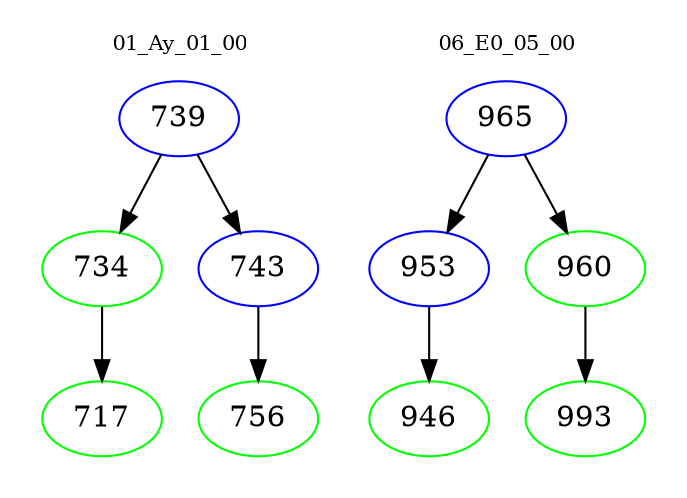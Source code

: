 digraph{
subgraph cluster_0 {
color = white
label = "01_Ay_01_00";
fontsize=10;
T0_739 [label="739", color="blue"]
T0_739 -> T0_734 [color="black"]
T0_734 [label="734", color="green"]
T0_734 -> T0_717 [color="black"]
T0_717 [label="717", color="green"]
T0_739 -> T0_743 [color="black"]
T0_743 [label="743", color="blue"]
T0_743 -> T0_756 [color="black"]
T0_756 [label="756", color="green"]
}
subgraph cluster_1 {
color = white
label = "06_E0_05_00";
fontsize=10;
T1_965 [label="965", color="blue"]
T1_965 -> T1_953 [color="black"]
T1_953 [label="953", color="blue"]
T1_953 -> T1_946 [color="black"]
T1_946 [label="946", color="green"]
T1_965 -> T1_960 [color="black"]
T1_960 [label="960", color="green"]
T1_960 -> T1_993 [color="black"]
T1_993 [label="993", color="green"]
}
}
